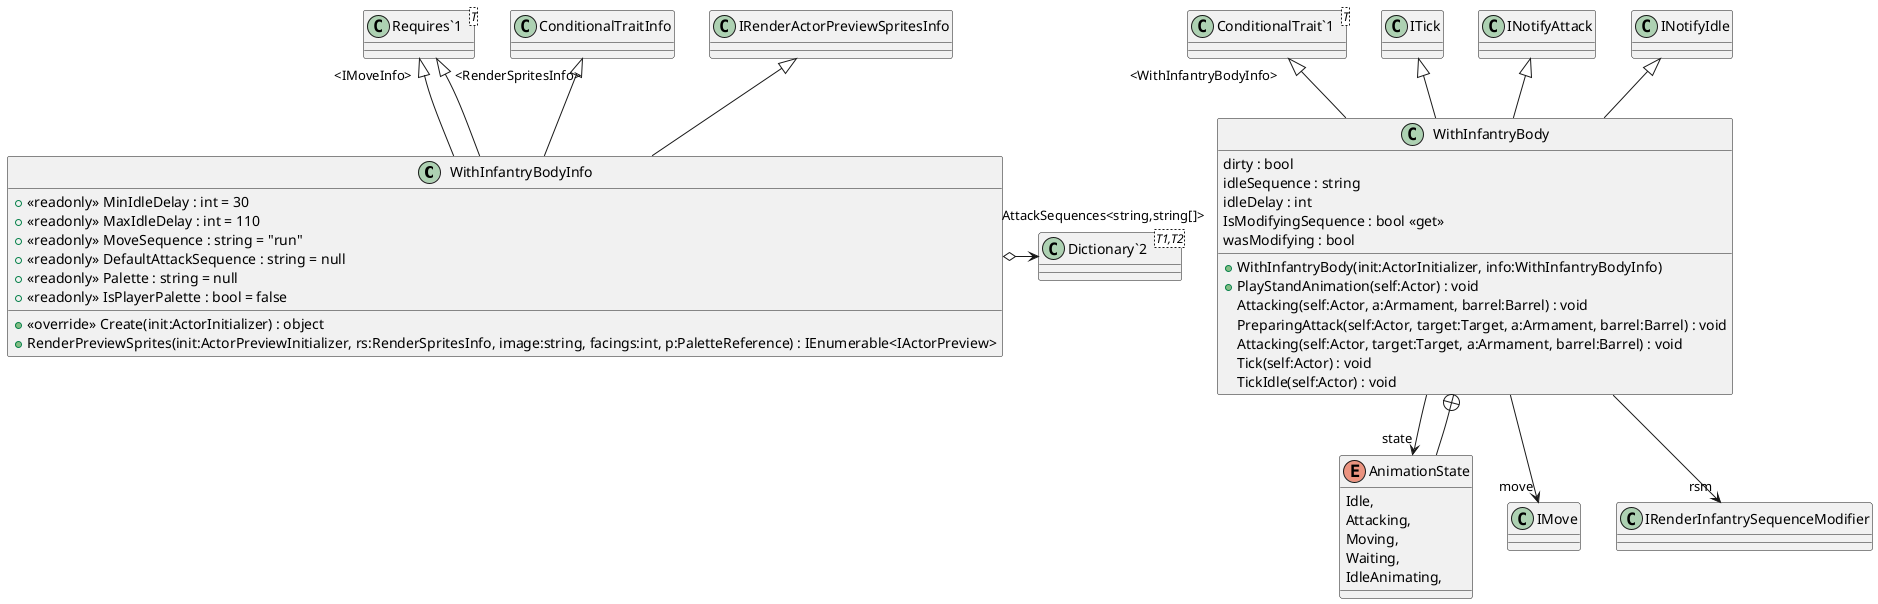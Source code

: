 @startuml
class WithInfantryBodyInfo {
    + <<readonly>> MinIdleDelay : int = 30
    + <<readonly>> MaxIdleDelay : int = 110
    + <<readonly>> MoveSequence : string = "run"
    + <<readonly>> DefaultAttackSequence : string = null
    + <<readonly>> Palette : string = null
    + <<readonly>> IsPlayerPalette : bool = false
    + <<override>> Create(init:ActorInitializer) : object
    + RenderPreviewSprites(init:ActorPreviewInitializer, rs:RenderSpritesInfo, image:string, facings:int, p:PaletteReference) : IEnumerable<IActorPreview>
}
class WithInfantryBody {
    dirty : bool
    idleSequence : string
    idleDelay : int
    IsModifyingSequence : bool <<get>>
    wasModifying : bool
    + WithInfantryBody(init:ActorInitializer, info:WithInfantryBodyInfo)
    + PlayStandAnimation(self:Actor) : void
    Attacking(self:Actor, a:Armament, barrel:Barrel) : void
    PreparingAttack(self:Actor, target:Target, a:Armament, barrel:Barrel) : void
    Attacking(self:Actor, target:Target, a:Armament, barrel:Barrel) : void
    Tick(self:Actor) : void
    TickIdle(self:Actor) : void
}
class "Requires`1"<T> {
}
class "Dictionary`2"<T1,T2> {
}
class "ConditionalTrait`1"<T> {
}
enum AnimationState {
    Idle,
    Attacking,
    Moving,
    Waiting,
    IdleAnimating,
}
ConditionalTraitInfo <|-- WithInfantryBodyInfo
IRenderActorPreviewSpritesInfo <|-- WithInfantryBodyInfo
"Requires`1" "<IMoveInfo>" <|-- WithInfantryBodyInfo
"Requires`1" "<RenderSpritesInfo>" <|-- WithInfantryBodyInfo
WithInfantryBodyInfo o-> "AttackSequences<string,string[]>" "Dictionary`2"
"ConditionalTrait`1" "<WithInfantryBodyInfo>" <|-- WithInfantryBody
ITick <|-- WithInfantryBody
INotifyAttack <|-- WithInfantryBody
INotifyIdle <|-- WithInfantryBody
WithInfantryBody --> "move" IMove
WithInfantryBody --> "state" AnimationState
WithInfantryBody --> "rsm" IRenderInfantrySequenceModifier
WithInfantryBody +-- AnimationState
@enduml
